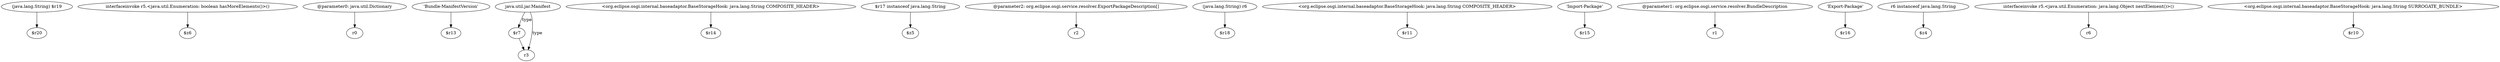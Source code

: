 digraph g {
0[label="(java.lang.String) $r19"]
1[label="$r20"]
0->1[label=""]
2[label="interfaceinvoke r5.<java.util.Enumeration: boolean hasMoreElements()>()"]
3[label="$z6"]
2->3[label=""]
4[label="@parameter0: java.util.Dictionary"]
5[label="r0"]
4->5[label=""]
6[label="'Bundle-ManifestVersion'"]
7[label="$r13"]
6->7[label=""]
8[label="java.util.jar.Manifest"]
9[label="$r7"]
8->9[label="type"]
10[label="<org.eclipse.osgi.internal.baseadaptor.BaseStorageHook: java.lang.String COMPOSITE_HEADER>"]
11[label="$r14"]
10->11[label=""]
12[label="$r17 instanceof java.lang.String"]
13[label="$z5"]
12->13[label=""]
14[label="r3"]
9->14[label=""]
8->14[label="type"]
15[label="@parameter2: org.eclipse.osgi.service.resolver.ExportPackageDescription[]"]
16[label="r2"]
15->16[label=""]
17[label="(java.lang.String) r6"]
18[label="$r18"]
17->18[label=""]
19[label="<org.eclipse.osgi.internal.baseadaptor.BaseStorageHook: java.lang.String COMPOSITE_HEADER>"]
20[label="$r11"]
19->20[label=""]
21[label="'Import-Package'"]
22[label="$r15"]
21->22[label=""]
23[label="@parameter1: org.eclipse.osgi.service.resolver.BundleDescription"]
24[label="r1"]
23->24[label=""]
25[label="'Export-Package'"]
26[label="$r16"]
25->26[label=""]
27[label="r6 instanceof java.lang.String"]
28[label="$z4"]
27->28[label=""]
29[label="interfaceinvoke r5.<java.util.Enumeration: java.lang.Object nextElement()>()"]
30[label="r6"]
29->30[label=""]
31[label="<org.eclipse.osgi.internal.baseadaptor.BaseStorageHook: java.lang.String SURROGATE_BUNDLE>"]
32[label="$r10"]
31->32[label=""]
}